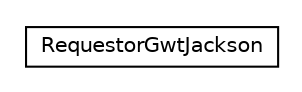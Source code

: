 #!/usr/local/bin/dot
#
# Class diagram 
# Generated by UMLGraph version R5_6-24-gf6e263 (http://www.umlgraph.org/)
#

digraph G {
	edge [fontname="Helvetica",fontsize=10,labelfontname="Helvetica",labelfontsize=10];
	node [fontname="Helvetica",fontsize=10,shape=plaintext];
	nodesep=0.25;
	ranksep=0.5;
	// io.reinert.requestor.gwtjackson.RequestorGwtJackson
	c9130 [label=<<table title="io.reinert.requestor.gwtjackson.RequestorGwtJackson" border="0" cellborder="1" cellspacing="0" cellpadding="2" port="p" href="./RequestorGwtJackson.html">
		<tr><td><table border="0" cellspacing="0" cellpadding="1">
<tr><td align="center" balign="center"> RequestorGwtJackson </td></tr>
		</table></td></tr>
		</table>>, URL="./RequestorGwtJackson.html", fontname="Helvetica", fontcolor="black", fontsize=10.0];
}

